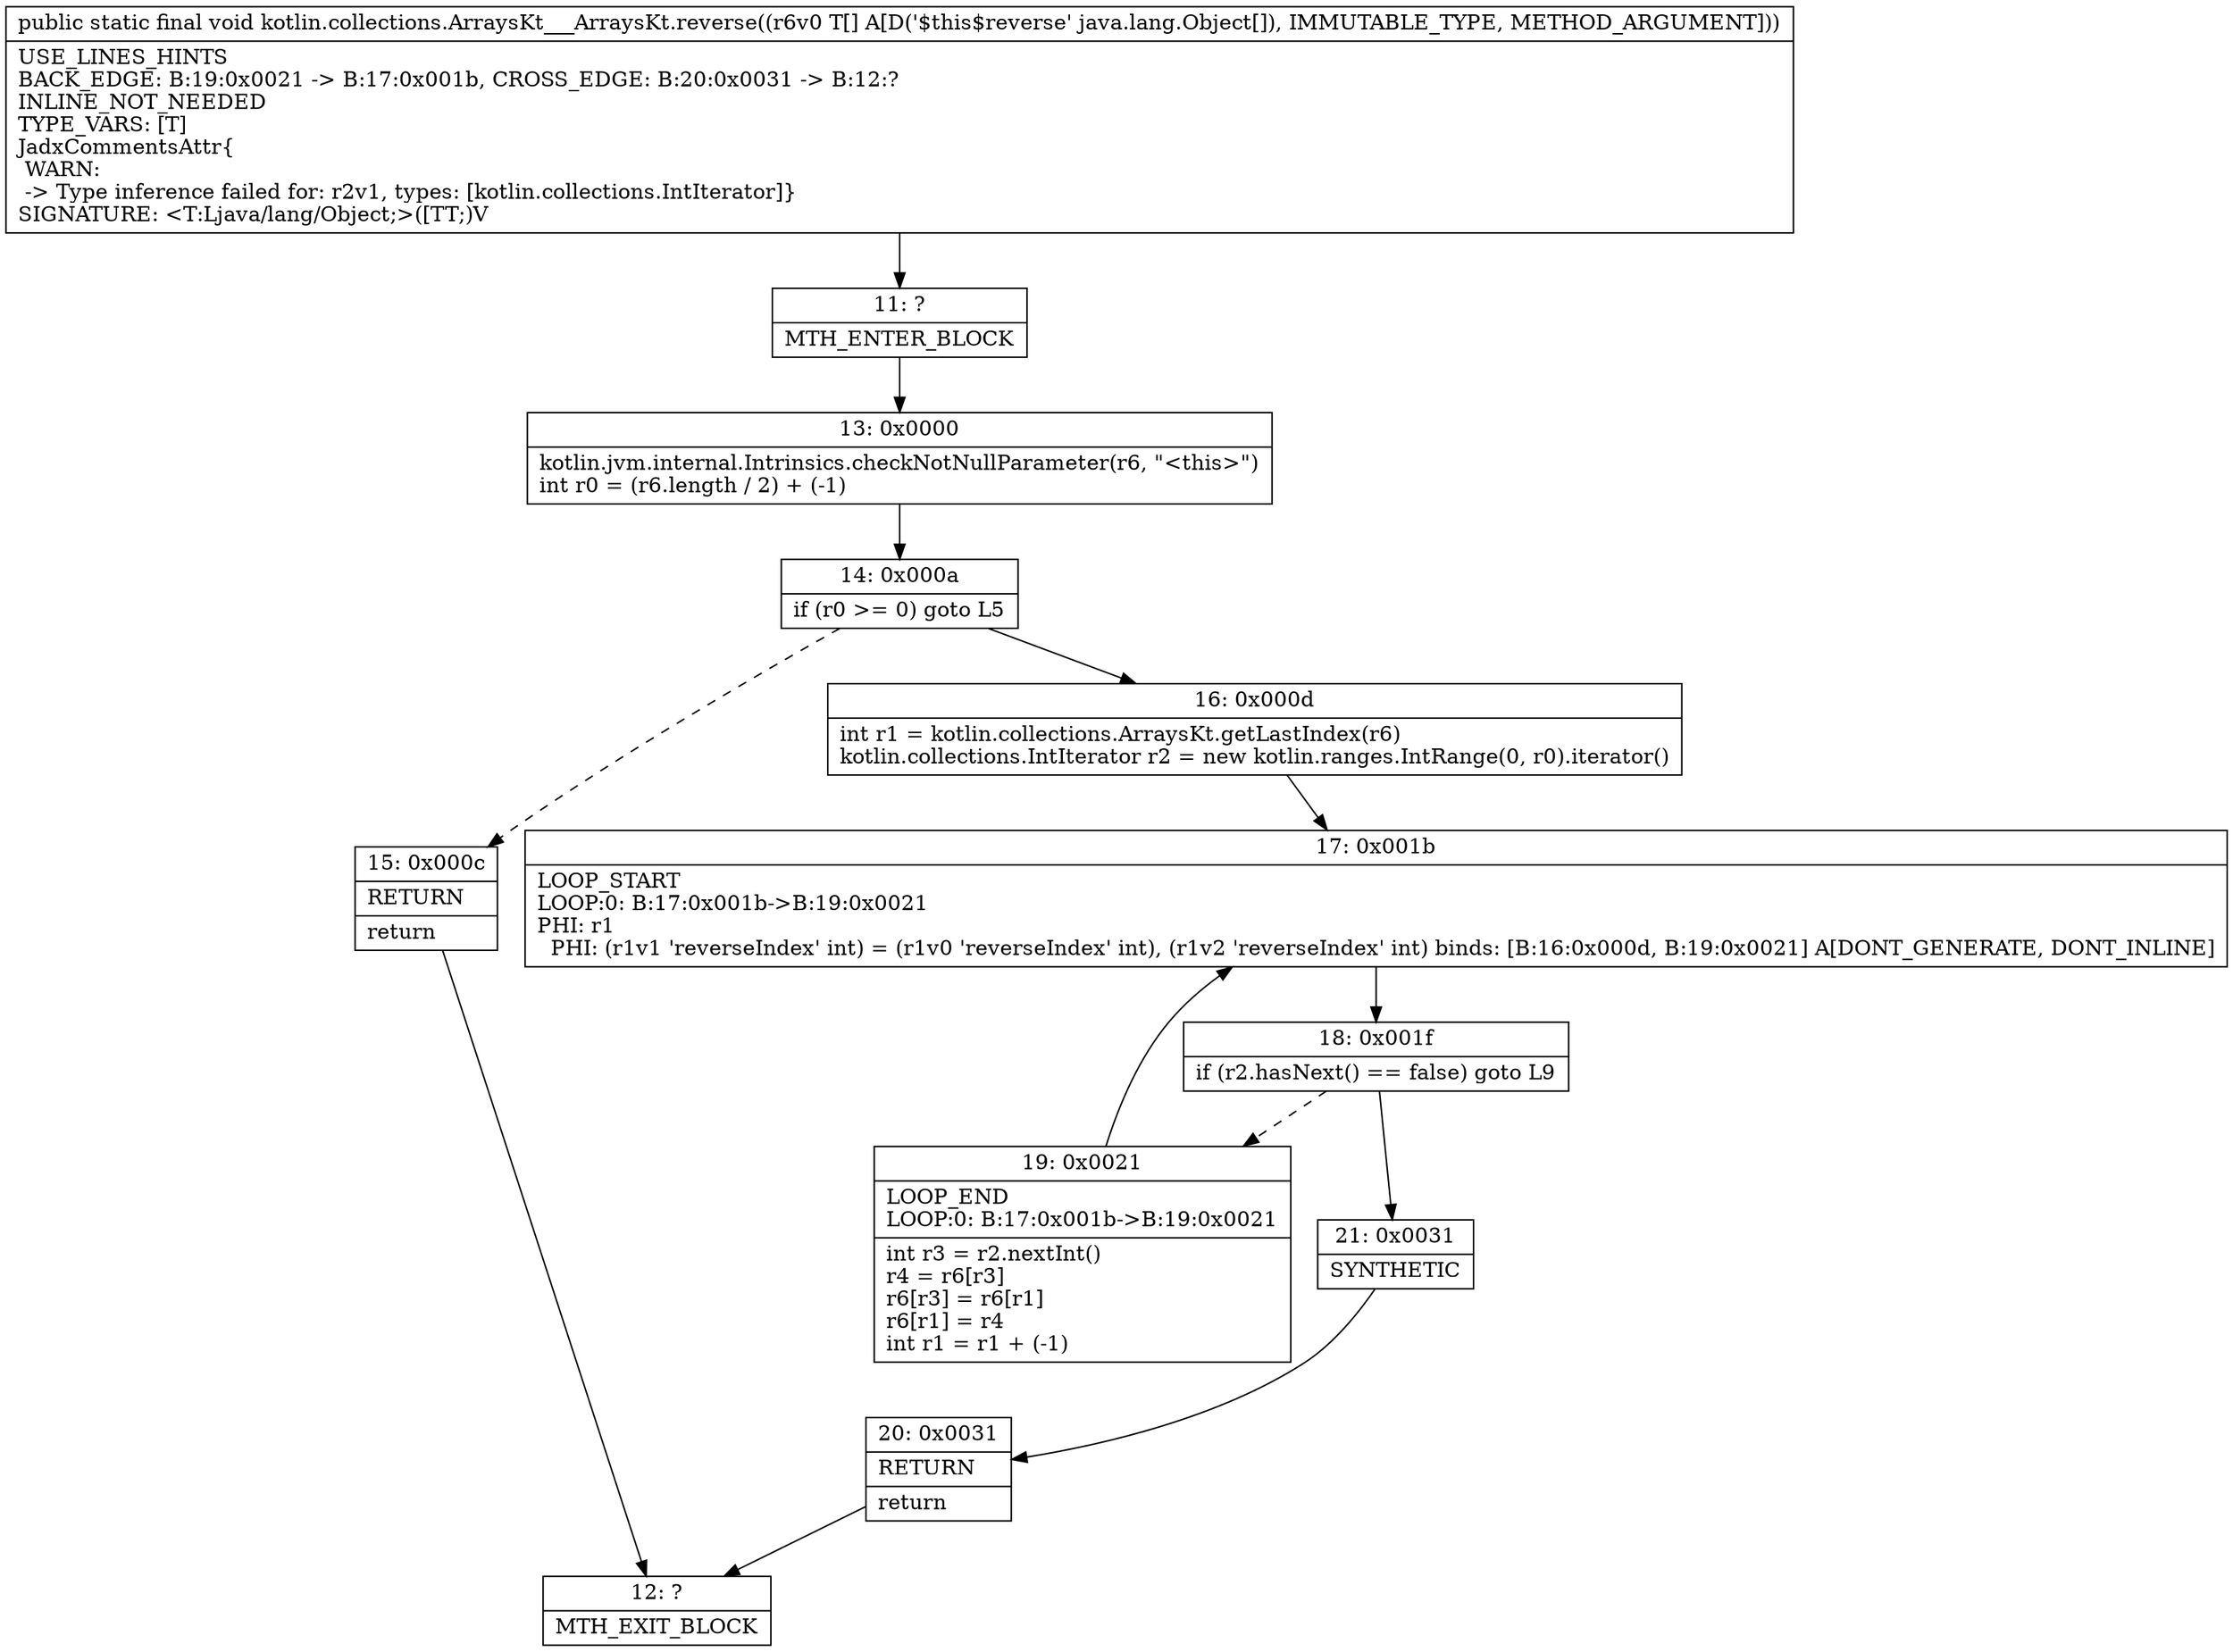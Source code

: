 digraph "CFG forkotlin.collections.ArraysKt___ArraysKt.reverse([Ljava\/lang\/Object;)V" {
Node_11 [shape=record,label="{11\:\ ?|MTH_ENTER_BLOCK\l}"];
Node_13 [shape=record,label="{13\:\ 0x0000|kotlin.jvm.internal.Intrinsics.checkNotNullParameter(r6, \"\<this\>\")\lint r0 = (r6.length \/ 2) + (\-1)\l}"];
Node_14 [shape=record,label="{14\:\ 0x000a|if (r0 \>= 0) goto L5\l}"];
Node_15 [shape=record,label="{15\:\ 0x000c|RETURN\l|return\l}"];
Node_12 [shape=record,label="{12\:\ ?|MTH_EXIT_BLOCK\l}"];
Node_16 [shape=record,label="{16\:\ 0x000d|int r1 = kotlin.collections.ArraysKt.getLastIndex(r6)\lkotlin.collections.IntIterator r2 = new kotlin.ranges.IntRange(0, r0).iterator()\l}"];
Node_17 [shape=record,label="{17\:\ 0x001b|LOOP_START\lLOOP:0: B:17:0x001b\-\>B:19:0x0021\lPHI: r1 \l  PHI: (r1v1 'reverseIndex' int) = (r1v0 'reverseIndex' int), (r1v2 'reverseIndex' int) binds: [B:16:0x000d, B:19:0x0021] A[DONT_GENERATE, DONT_INLINE]\l}"];
Node_18 [shape=record,label="{18\:\ 0x001f|if (r2.hasNext() == false) goto L9\l}"];
Node_19 [shape=record,label="{19\:\ 0x0021|LOOP_END\lLOOP:0: B:17:0x001b\-\>B:19:0x0021\l|int r3 = r2.nextInt()\lr4 = r6[r3]\lr6[r3] = r6[r1]\lr6[r1] = r4\lint r1 = r1 + (\-1)\l}"];
Node_21 [shape=record,label="{21\:\ 0x0031|SYNTHETIC\l}"];
Node_20 [shape=record,label="{20\:\ 0x0031|RETURN\l|return\l}"];
MethodNode[shape=record,label="{public static final void kotlin.collections.ArraysKt___ArraysKt.reverse((r6v0 T[] A[D('$this$reverse' java.lang.Object[]), IMMUTABLE_TYPE, METHOD_ARGUMENT]))  | USE_LINES_HINTS\lBACK_EDGE: B:19:0x0021 \-\> B:17:0x001b, CROSS_EDGE: B:20:0x0031 \-\> B:12:?\lINLINE_NOT_NEEDED\lTYPE_VARS: [T]\lJadxCommentsAttr\{\l WARN: \l \-\> Type inference failed for: r2v1, types: [kotlin.collections.IntIterator]\}\lSIGNATURE: \<T:Ljava\/lang\/Object;\>([TT;)V\l}"];
MethodNode -> Node_11;Node_11 -> Node_13;
Node_13 -> Node_14;
Node_14 -> Node_15[style=dashed];
Node_14 -> Node_16;
Node_15 -> Node_12;
Node_16 -> Node_17;
Node_17 -> Node_18;
Node_18 -> Node_19[style=dashed];
Node_18 -> Node_21;
Node_19 -> Node_17;
Node_21 -> Node_20;
Node_20 -> Node_12;
}

